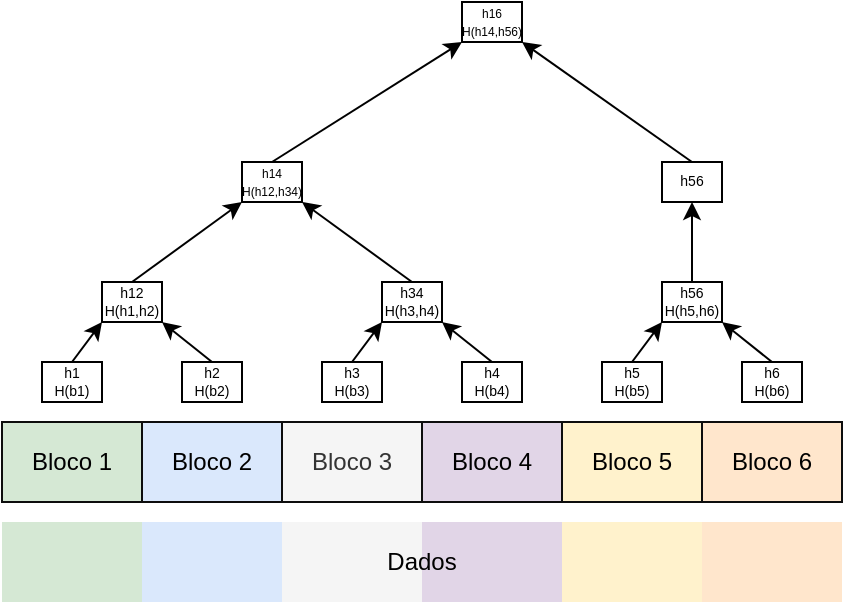 <mxfile version="13.9.9" type="device" pages="3"><diagram id="lFXCacBlx5dUiTGc8PwS" name="Merkle"><mxGraphModel dx="632" dy="487" grid="1" gridSize="10" guides="1" tooltips="1" connect="1" arrows="1" fold="1" page="1" pageScale="1" pageWidth="583" pageHeight="413" math="0" shadow="0"><root><mxCell id="0"/><mxCell id="1" parent="0"/><mxCell id="CtLnc5Zi24rhThScEvAK-1" value="" style="rounded=0;whiteSpace=wrap;html=1;fillColor=#d5e8d4;strokeColor=none;" vertex="1" parent="1"><mxGeometry x="40" y="340" width="70" height="40" as="geometry"/></mxCell><mxCell id="CtLnc5Zi24rhThScEvAK-2" value="" style="rounded=0;whiteSpace=wrap;html=1;fillColor=#dae8fc;strokeColor=none;" vertex="1" parent="1"><mxGeometry x="110" y="340" width="70" height="40" as="geometry"/></mxCell><mxCell id="CtLnc5Zi24rhThScEvAK-3" value="" style="rounded=0;whiteSpace=wrap;html=1;fillColor=#f5f5f5;fontColor=#333333;strokeColor=none;" vertex="1" parent="1"><mxGeometry x="180" y="340" width="70" height="40" as="geometry"/></mxCell><mxCell id="CtLnc5Zi24rhThScEvAK-4" value="" style="rounded=0;whiteSpace=wrap;html=1;fillColor=#e1d5e7;strokeColor=none;" vertex="1" parent="1"><mxGeometry x="250" y="340" width="70" height="40" as="geometry"/></mxCell><mxCell id="CtLnc5Zi24rhThScEvAK-5" value="" style="rounded=0;whiteSpace=wrap;html=1;fillColor=#fff2cc;strokeColor=none;" vertex="1" parent="1"><mxGeometry x="320" y="340" width="70" height="40" as="geometry"/></mxCell><mxCell id="CtLnc5Zi24rhThScEvAK-6" value="" style="rounded=0;whiteSpace=wrap;html=1;fillColor=#ffe6cc;strokeColor=none;" vertex="1" parent="1"><mxGeometry x="390" y="340" width="70" height="40" as="geometry"/></mxCell><mxCell id="CtLnc5Zi24rhThScEvAK-7" value="Dados" style="rounded=0;whiteSpace=wrap;html=1;fillColor=none;strokeColor=none;" vertex="1" parent="1"><mxGeometry x="40" y="340" width="420" height="40" as="geometry"/></mxCell><mxCell id="CtLnc5Zi24rhThScEvAK-8" value="Bloco 1" style="rounded=0;whiteSpace=wrap;html=1;fillColor=#d5e8d4;strokeColor=#0D0D0D;" vertex="1" parent="1"><mxGeometry x="40" y="290" width="70" height="40" as="geometry"/></mxCell><mxCell id="CtLnc5Zi24rhThScEvAK-9" value="Bloco 2" style="rounded=0;whiteSpace=wrap;html=1;fillColor=#dae8fc;strokeColor=#0D0D0D;" vertex="1" parent="1"><mxGeometry x="110" y="290" width="70" height="40" as="geometry"/></mxCell><mxCell id="CtLnc5Zi24rhThScEvAK-10" value="Bloco 3" style="rounded=0;whiteSpace=wrap;html=1;fillColor=#f5f5f5;fontColor=#333333;strokeColor=#0D0D0D;" vertex="1" parent="1"><mxGeometry x="180" y="290" width="70" height="40" as="geometry"/></mxCell><mxCell id="CtLnc5Zi24rhThScEvAK-11" value="Bloco 4" style="rounded=0;whiteSpace=wrap;html=1;fillColor=#e1d5e7;strokeColor=#0D0D0D;" vertex="1" parent="1"><mxGeometry x="250" y="290" width="70" height="40" as="geometry"/></mxCell><mxCell id="CtLnc5Zi24rhThScEvAK-12" value="Bloco 5" style="rounded=0;whiteSpace=wrap;html=1;fillColor=#fff2cc;strokeColor=#0D0D0D;" vertex="1" parent="1"><mxGeometry x="320" y="290" width="70" height="40" as="geometry"/></mxCell><mxCell id="CtLnc5Zi24rhThScEvAK-13" value="Bloco 6" style="rounded=0;whiteSpace=wrap;html=1;fillColor=#ffe6cc;strokeColor=#0D0D0D;" vertex="1" parent="1"><mxGeometry x="390" y="290" width="70" height="40" as="geometry"/></mxCell><mxCell id="CtLnc5Zi24rhThScEvAK-14" style="rounded=0;orthogonalLoop=1;jettySize=auto;html=1;exitX=0.5;exitY=0;exitDx=0;exitDy=0;entryX=0;entryY=1;entryDx=0;entryDy=0;fontSize=7;" edge="1" parent="1" source="CtLnc5Zi24rhThScEvAK-15" target="CtLnc5Zi24rhThScEvAK-27"><mxGeometry relative="1" as="geometry"/></mxCell><mxCell id="CtLnc5Zi24rhThScEvAK-15" value="h1&lt;br&gt;H(b1)" style="rounded=0;whiteSpace=wrap;html=1;fontSize=7;" vertex="1" parent="1"><mxGeometry x="60" y="260" width="30" height="20" as="geometry"/></mxCell><mxCell id="CtLnc5Zi24rhThScEvAK-16" style="edgeStyle=none;rounded=0;orthogonalLoop=1;jettySize=auto;html=1;exitX=0.5;exitY=0;exitDx=0;exitDy=0;entryX=1;entryY=1;entryDx=0;entryDy=0;fontSize=7;" edge="1" parent="1" source="CtLnc5Zi24rhThScEvAK-17" target="CtLnc5Zi24rhThScEvAK-27"><mxGeometry relative="1" as="geometry"/></mxCell><mxCell id="CtLnc5Zi24rhThScEvAK-17" value="h2&lt;br&gt;H(b2)" style="rounded=0;whiteSpace=wrap;html=1;fontSize=7;" vertex="1" parent="1"><mxGeometry x="130" y="260" width="30" height="20" as="geometry"/></mxCell><mxCell id="CtLnc5Zi24rhThScEvAK-18" style="edgeStyle=none;rounded=0;orthogonalLoop=1;jettySize=auto;html=1;exitX=0.5;exitY=0;exitDx=0;exitDy=0;entryX=0;entryY=1;entryDx=0;entryDy=0;fontSize=7;" edge="1" parent="1" source="CtLnc5Zi24rhThScEvAK-19" target="CtLnc5Zi24rhThScEvAK-29"><mxGeometry relative="1" as="geometry"/></mxCell><mxCell id="CtLnc5Zi24rhThScEvAK-19" value="h3&lt;br&gt;H(b3)" style="rounded=0;whiteSpace=wrap;html=1;fontSize=7;" vertex="1" parent="1"><mxGeometry x="200" y="260" width="30" height="20" as="geometry"/></mxCell><mxCell id="CtLnc5Zi24rhThScEvAK-20" style="edgeStyle=none;rounded=0;orthogonalLoop=1;jettySize=auto;html=1;exitX=0.5;exitY=0;exitDx=0;exitDy=0;entryX=1;entryY=1;entryDx=0;entryDy=0;fontSize=7;" edge="1" parent="1" source="CtLnc5Zi24rhThScEvAK-21" target="CtLnc5Zi24rhThScEvAK-29"><mxGeometry relative="1" as="geometry"/></mxCell><mxCell id="CtLnc5Zi24rhThScEvAK-21" value="h4&lt;br&gt;H(b4)" style="rounded=0;whiteSpace=wrap;html=1;fontSize=7;" vertex="1" parent="1"><mxGeometry x="270" y="260" width="30" height="20" as="geometry"/></mxCell><mxCell id="CtLnc5Zi24rhThScEvAK-22" style="edgeStyle=none;rounded=0;orthogonalLoop=1;jettySize=auto;html=1;exitX=0.5;exitY=0;exitDx=0;exitDy=0;entryX=0;entryY=1;entryDx=0;entryDy=0;fontSize=7;" edge="1" parent="1" source="CtLnc5Zi24rhThScEvAK-23" target="CtLnc5Zi24rhThScEvAK-31"><mxGeometry relative="1" as="geometry"/></mxCell><mxCell id="CtLnc5Zi24rhThScEvAK-23" value="h5&lt;br&gt;H(b5)" style="rounded=0;whiteSpace=wrap;html=1;fontSize=7;" vertex="1" parent="1"><mxGeometry x="340" y="260" width="30" height="20" as="geometry"/></mxCell><mxCell id="CtLnc5Zi24rhThScEvAK-24" style="edgeStyle=none;rounded=0;orthogonalLoop=1;jettySize=auto;html=1;exitX=0.5;exitY=0;exitDx=0;exitDy=0;entryX=1;entryY=1;entryDx=0;entryDy=0;fontSize=7;" edge="1" parent="1" source="CtLnc5Zi24rhThScEvAK-25" target="CtLnc5Zi24rhThScEvAK-31"><mxGeometry relative="1" as="geometry"/></mxCell><mxCell id="CtLnc5Zi24rhThScEvAK-25" value="h6&lt;br&gt;H(b6)" style="rounded=0;whiteSpace=wrap;html=1;fontSize=7;" vertex="1" parent="1"><mxGeometry x="410" y="260" width="30" height="20" as="geometry"/></mxCell><mxCell id="CtLnc5Zi24rhThScEvAK-26" style="edgeStyle=none;rounded=0;orthogonalLoop=1;jettySize=auto;html=1;exitX=0.5;exitY=0;exitDx=0;exitDy=0;entryX=0;entryY=1;entryDx=0;entryDy=0;fontSize=7;" edge="1" parent="1" source="CtLnc5Zi24rhThScEvAK-27" target="CtLnc5Zi24rhThScEvAK-33"><mxGeometry relative="1" as="geometry"/></mxCell><mxCell id="CtLnc5Zi24rhThScEvAK-27" value="h12&lt;br&gt;H(h1,h2)" style="rounded=0;whiteSpace=wrap;html=1;fontSize=7;" vertex="1" parent="1"><mxGeometry x="90" y="220" width="30" height="20" as="geometry"/></mxCell><mxCell id="CtLnc5Zi24rhThScEvAK-28" style="edgeStyle=none;rounded=0;orthogonalLoop=1;jettySize=auto;html=1;exitX=0.5;exitY=0;exitDx=0;exitDy=0;entryX=1;entryY=1;entryDx=0;entryDy=0;fontSize=7;" edge="1" parent="1" source="CtLnc5Zi24rhThScEvAK-29" target="CtLnc5Zi24rhThScEvAK-33"><mxGeometry relative="1" as="geometry"/></mxCell><mxCell id="CtLnc5Zi24rhThScEvAK-29" value="h34&lt;br&gt;H(h3,h4)" style="rounded=0;whiteSpace=wrap;html=1;fontSize=7;" vertex="1" parent="1"><mxGeometry x="230" y="220" width="30" height="20" as="geometry"/></mxCell><mxCell id="CtLnc5Zi24rhThScEvAK-30" style="edgeStyle=none;rounded=0;orthogonalLoop=1;jettySize=auto;html=1;exitX=0.5;exitY=0;exitDx=0;exitDy=0;entryX=0.5;entryY=1;entryDx=0;entryDy=0;fontSize=7;" edge="1" parent="1" source="CtLnc5Zi24rhThScEvAK-31" target="CtLnc5Zi24rhThScEvAK-35"><mxGeometry relative="1" as="geometry"/></mxCell><mxCell id="CtLnc5Zi24rhThScEvAK-31" value="h56&lt;br&gt;H(h5,h6)" style="rounded=0;whiteSpace=wrap;html=1;fontSize=7;" vertex="1" parent="1"><mxGeometry x="370" y="220" width="30" height="20" as="geometry"/></mxCell><mxCell id="CtLnc5Zi24rhThScEvAK-32" style="edgeStyle=none;rounded=0;orthogonalLoop=1;jettySize=auto;html=1;exitX=0.5;exitY=0;exitDx=0;exitDy=0;entryX=0;entryY=1;entryDx=0;entryDy=0;fontSize=7;" edge="1" parent="1" source="CtLnc5Zi24rhThScEvAK-33" target="CtLnc5Zi24rhThScEvAK-36"><mxGeometry relative="1" as="geometry"/></mxCell><mxCell id="CtLnc5Zi24rhThScEvAK-33" value="&lt;font style=&quot;font-size: 6px&quot;&gt;h14&lt;br&gt;H(h12,h34)&lt;/font&gt;" style="rounded=0;whiteSpace=wrap;html=1;fontSize=7;" vertex="1" parent="1"><mxGeometry x="160" y="160" width="30" height="20" as="geometry"/></mxCell><mxCell id="CtLnc5Zi24rhThScEvAK-34" style="edgeStyle=none;rounded=0;orthogonalLoop=1;jettySize=auto;html=1;exitX=0.5;exitY=0;exitDx=0;exitDy=0;entryX=1;entryY=1;entryDx=0;entryDy=0;fontSize=7;" edge="1" parent="1" source="CtLnc5Zi24rhThScEvAK-35" target="CtLnc5Zi24rhThScEvAK-36"><mxGeometry relative="1" as="geometry"/></mxCell><mxCell id="CtLnc5Zi24rhThScEvAK-35" value="h56" style="rounded=0;whiteSpace=wrap;html=1;fontSize=7;" vertex="1" parent="1"><mxGeometry x="370" y="160" width="30" height="20" as="geometry"/></mxCell><mxCell id="CtLnc5Zi24rhThScEvAK-36" value="&lt;font style=&quot;font-size: 6px&quot;&gt;h16&lt;br&gt;H(h14,h56)&lt;/font&gt;" style="rounded=0;whiteSpace=wrap;html=1;fontSize=7;" vertex="1" parent="1"><mxGeometry x="270" y="80" width="30" height="20" as="geometry"/></mxCell></root></mxGraphModel></diagram><diagram name="Block change" id="29yMPHhkNI7Mdo7d-pSM"><mxGraphModel dx="922" dy="710" grid="1" gridSize="10" guides="1" tooltips="1" connect="1" arrows="1" fold="1" page="1" pageScale="1" pageWidth="583" pageHeight="413" math="0" shadow="0"><root><mxCell id="VrnjbXGS3hZOia_yC7M_-0"/><mxCell id="VrnjbXGS3hZOia_yC7M_-1" parent="VrnjbXGS3hZOia_yC7M_-0"/><mxCell id="JWMRXtnfotfd8MbADSXc-36" value="" style="rounded=0;whiteSpace=wrap;html=1;fillColor=#d5e8d4;strokeColor=none;" vertex="1" parent="VrnjbXGS3hZOia_yC7M_-1"><mxGeometry x="520" y="340" width="70" height="40" as="geometry"/></mxCell><mxCell id="JWMRXtnfotfd8MbADSXc-37" value="" style="rounded=0;whiteSpace=wrap;html=1;fillColor=#dae8fc;strokeColor=none;" vertex="1" parent="VrnjbXGS3hZOia_yC7M_-1"><mxGeometry x="590" y="340" width="70" height="40" as="geometry"/></mxCell><mxCell id="JWMRXtnfotfd8MbADSXc-38" value="" style="rounded=0;whiteSpace=wrap;html=1;fillColor=#f5f5f5;fontColor=#333333;strokeColor=none;" vertex="1" parent="VrnjbXGS3hZOia_yC7M_-1"><mxGeometry x="660" y="340" width="70" height="40" as="geometry"/></mxCell><mxCell id="JWMRXtnfotfd8MbADSXc-39" value="" style="rounded=0;whiteSpace=wrap;html=1;fillColor=#e1d5e7;strokeColor=none;" vertex="1" parent="VrnjbXGS3hZOia_yC7M_-1"><mxGeometry x="730" y="340" width="70" height="40" as="geometry"/></mxCell><mxCell id="JWMRXtnfotfd8MbADSXc-40" value="" style="rounded=0;whiteSpace=wrap;html=1;fillColor=#fff2cc;strokeColor=none;" vertex="1" parent="VrnjbXGS3hZOia_yC7M_-1"><mxGeometry x="800" y="340" width="70" height="40" as="geometry"/></mxCell><mxCell id="JWMRXtnfotfd8MbADSXc-41" value="" style="rounded=0;whiteSpace=wrap;html=1;fillColor=#ffe6cc;strokeColor=none;" vertex="1" parent="VrnjbXGS3hZOia_yC7M_-1"><mxGeometry x="870" y="340" width="70" height="40" as="geometry"/></mxCell><mxCell id="JWMRXtnfotfd8MbADSXc-42" value="Dados" style="rounded=0;whiteSpace=wrap;html=1;fillColor=none;strokeColor=none;" vertex="1" parent="VrnjbXGS3hZOia_yC7M_-1"><mxGeometry x="520" y="340" width="420" height="40" as="geometry"/></mxCell><mxCell id="JWMRXtnfotfd8MbADSXc-43" value="Bloco 1" style="rounded=0;whiteSpace=wrap;html=1;fillColor=#d5e8d4;strokeColor=#0D0D0D;" vertex="1" parent="VrnjbXGS3hZOia_yC7M_-1"><mxGeometry x="520" y="290" width="70" height="40" as="geometry"/></mxCell><mxCell id="JWMRXtnfotfd8MbADSXc-44" value="Bloco 2" style="rounded=0;whiteSpace=wrap;html=1;fillColor=#dae8fc;strokeColor=#0D0D0D;" vertex="1" parent="VrnjbXGS3hZOia_yC7M_-1"><mxGeometry x="590" y="290" width="70" height="40" as="geometry"/></mxCell><mxCell id="JWMRXtnfotfd8MbADSXc-45" value="" style="rounded=0;whiteSpace=wrap;html=1;fillColor=#f5f5f5;fontColor=#333333;strokeColor=#0D0D0D;" vertex="1" parent="VrnjbXGS3hZOia_yC7M_-1"><mxGeometry x="660" y="290" width="70" height="40" as="geometry"/></mxCell><mxCell id="JWMRXtnfotfd8MbADSXc-46" value="Bloco 4" style="rounded=0;whiteSpace=wrap;html=1;fillColor=#e1d5e7;strokeColor=#0D0D0D;" vertex="1" parent="VrnjbXGS3hZOia_yC7M_-1"><mxGeometry x="730" y="290" width="70" height="40" as="geometry"/></mxCell><mxCell id="JWMRXtnfotfd8MbADSXc-47" value="Bloco 5" style="rounded=0;whiteSpace=wrap;html=1;fillColor=#fff2cc;strokeColor=#0D0D0D;" vertex="1" parent="VrnjbXGS3hZOia_yC7M_-1"><mxGeometry x="800" y="290" width="70" height="40" as="geometry"/></mxCell><mxCell id="JWMRXtnfotfd8MbADSXc-48" value="Bloco 6" style="rounded=0;whiteSpace=wrap;html=1;fillColor=#ffe6cc;strokeColor=#0D0D0D;" vertex="1" parent="VrnjbXGS3hZOia_yC7M_-1"><mxGeometry x="870" y="290" width="70" height="40" as="geometry"/></mxCell><mxCell id="JWMRXtnfotfd8MbADSXc-49" style="rounded=0;orthogonalLoop=1;jettySize=auto;html=1;exitX=0.5;exitY=0;exitDx=0;exitDy=0;entryX=0;entryY=1;entryDx=0;entryDy=0;fontSize=7;" edge="1" parent="VrnjbXGS3hZOia_yC7M_-1" source="JWMRXtnfotfd8MbADSXc-50" target="JWMRXtnfotfd8MbADSXc-62"><mxGeometry relative="1" as="geometry"/></mxCell><mxCell id="JWMRXtnfotfd8MbADSXc-50" value="h1&lt;br&gt;H(b1)" style="rounded=0;whiteSpace=wrap;html=1;fontSize=7;" vertex="1" parent="VrnjbXGS3hZOia_yC7M_-1"><mxGeometry x="540" y="260" width="30" height="20" as="geometry"/></mxCell><mxCell id="JWMRXtnfotfd8MbADSXc-51" style="edgeStyle=none;rounded=0;orthogonalLoop=1;jettySize=auto;html=1;exitX=0.5;exitY=0;exitDx=0;exitDy=0;entryX=1;entryY=1;entryDx=0;entryDy=0;fontSize=7;" edge="1" parent="VrnjbXGS3hZOia_yC7M_-1" source="JWMRXtnfotfd8MbADSXc-52" target="JWMRXtnfotfd8MbADSXc-62"><mxGeometry relative="1" as="geometry"/></mxCell><mxCell id="JWMRXtnfotfd8MbADSXc-52" value="h2&lt;br&gt;H(b2)" style="rounded=0;whiteSpace=wrap;html=1;fontSize=7;" vertex="1" parent="VrnjbXGS3hZOia_yC7M_-1"><mxGeometry x="610" y="260" width="30" height="20" as="geometry"/></mxCell><mxCell id="JWMRXtnfotfd8MbADSXc-53" style="edgeStyle=none;rounded=0;orthogonalLoop=1;jettySize=auto;html=1;exitX=0.5;exitY=0;exitDx=0;exitDy=0;entryX=0;entryY=1;entryDx=0;entryDy=0;fontSize=7;" edge="1" parent="VrnjbXGS3hZOia_yC7M_-1" source="JWMRXtnfotfd8MbADSXc-54" target="JWMRXtnfotfd8MbADSXc-64"><mxGeometry relative="1" as="geometry"/></mxCell><mxCell id="JWMRXtnfotfd8MbADSXc-54" value="h3&lt;br&gt;H(b3)" style="rounded=0;whiteSpace=wrap;html=1;fontSize=7;strokeColor=#b85450;fillColor=#FF245E;" vertex="1" parent="VrnjbXGS3hZOia_yC7M_-1"><mxGeometry x="680" y="260" width="30" height="20" as="geometry"/></mxCell><mxCell id="JWMRXtnfotfd8MbADSXc-55" style="edgeStyle=none;rounded=0;orthogonalLoop=1;jettySize=auto;html=1;exitX=0.5;exitY=0;exitDx=0;exitDy=0;entryX=1;entryY=1;entryDx=0;entryDy=0;fontSize=7;" edge="1" parent="VrnjbXGS3hZOia_yC7M_-1" source="JWMRXtnfotfd8MbADSXc-56" target="JWMRXtnfotfd8MbADSXc-64"><mxGeometry relative="1" as="geometry"/></mxCell><mxCell id="JWMRXtnfotfd8MbADSXc-56" value="h4&lt;br&gt;H(b4)" style="rounded=0;whiteSpace=wrap;html=1;fontSize=7;" vertex="1" parent="VrnjbXGS3hZOia_yC7M_-1"><mxGeometry x="750" y="260" width="30" height="20" as="geometry"/></mxCell><mxCell id="JWMRXtnfotfd8MbADSXc-57" style="edgeStyle=none;rounded=0;orthogonalLoop=1;jettySize=auto;html=1;exitX=0.5;exitY=0;exitDx=0;exitDy=0;entryX=0;entryY=1;entryDx=0;entryDy=0;fontSize=7;" edge="1" parent="VrnjbXGS3hZOia_yC7M_-1" source="JWMRXtnfotfd8MbADSXc-58" target="JWMRXtnfotfd8MbADSXc-66"><mxGeometry relative="1" as="geometry"/></mxCell><mxCell id="JWMRXtnfotfd8MbADSXc-58" value="h5&lt;br&gt;H(b5)" style="rounded=0;whiteSpace=wrap;html=1;fontSize=7;" vertex="1" parent="VrnjbXGS3hZOia_yC7M_-1"><mxGeometry x="820" y="260" width="30" height="20" as="geometry"/></mxCell><mxCell id="JWMRXtnfotfd8MbADSXc-59" style="edgeStyle=none;rounded=0;orthogonalLoop=1;jettySize=auto;html=1;exitX=0.5;exitY=0;exitDx=0;exitDy=0;entryX=1;entryY=1;entryDx=0;entryDy=0;fontSize=7;" edge="1" parent="VrnjbXGS3hZOia_yC7M_-1" source="JWMRXtnfotfd8MbADSXc-60" target="JWMRXtnfotfd8MbADSXc-66"><mxGeometry relative="1" as="geometry"/></mxCell><mxCell id="JWMRXtnfotfd8MbADSXc-60" value="h6&lt;br&gt;H(b6)" style="rounded=0;whiteSpace=wrap;html=1;fontSize=7;" vertex="1" parent="VrnjbXGS3hZOia_yC7M_-1"><mxGeometry x="890" y="260" width="30" height="20" as="geometry"/></mxCell><mxCell id="JWMRXtnfotfd8MbADSXc-61" style="edgeStyle=none;rounded=0;orthogonalLoop=1;jettySize=auto;html=1;exitX=0.5;exitY=0;exitDx=0;exitDy=0;entryX=0;entryY=1;entryDx=0;entryDy=0;fontSize=7;" edge="1" parent="VrnjbXGS3hZOia_yC7M_-1" source="JWMRXtnfotfd8MbADSXc-62" target="JWMRXtnfotfd8MbADSXc-68"><mxGeometry relative="1" as="geometry"/></mxCell><mxCell id="JWMRXtnfotfd8MbADSXc-62" value="h12&lt;br&gt;H(h1,h2)" style="rounded=0;whiteSpace=wrap;html=1;fontSize=7;" vertex="1" parent="VrnjbXGS3hZOia_yC7M_-1"><mxGeometry x="570" y="220" width="30" height="20" as="geometry"/></mxCell><mxCell id="JWMRXtnfotfd8MbADSXc-63" style="edgeStyle=none;rounded=0;orthogonalLoop=1;jettySize=auto;html=1;exitX=0.5;exitY=0;exitDx=0;exitDy=0;entryX=1;entryY=1;entryDx=0;entryDy=0;fontSize=7;" edge="1" parent="VrnjbXGS3hZOia_yC7M_-1" source="JWMRXtnfotfd8MbADSXc-64" target="JWMRXtnfotfd8MbADSXc-68"><mxGeometry relative="1" as="geometry"/></mxCell><mxCell id="JWMRXtnfotfd8MbADSXc-64" value="h34&lt;br&gt;H(h3,h4)" style="rounded=0;whiteSpace=wrap;html=1;fontSize=7;strokeColor=#b85450;fillColor=#FF245E;" vertex="1" parent="VrnjbXGS3hZOia_yC7M_-1"><mxGeometry x="710" y="220" width="30" height="20" as="geometry"/></mxCell><mxCell id="JWMRXtnfotfd8MbADSXc-65" style="edgeStyle=none;rounded=0;orthogonalLoop=1;jettySize=auto;html=1;exitX=0.5;exitY=0;exitDx=0;exitDy=0;entryX=0.5;entryY=1;entryDx=0;entryDy=0;fontSize=7;" edge="1" parent="VrnjbXGS3hZOia_yC7M_-1" source="JWMRXtnfotfd8MbADSXc-66" target="JWMRXtnfotfd8MbADSXc-70"><mxGeometry relative="1" as="geometry"/></mxCell><mxCell id="JWMRXtnfotfd8MbADSXc-66" value="h56&lt;br&gt;H(h5,h6)" style="rounded=0;whiteSpace=wrap;html=1;fontSize=7;" vertex="1" parent="VrnjbXGS3hZOia_yC7M_-1"><mxGeometry x="850" y="220" width="30" height="20" as="geometry"/></mxCell><mxCell id="JWMRXtnfotfd8MbADSXc-67" style="edgeStyle=none;rounded=0;orthogonalLoop=1;jettySize=auto;html=1;exitX=0.5;exitY=0;exitDx=0;exitDy=0;entryX=0;entryY=1;entryDx=0;entryDy=0;fontSize=7;" edge="1" parent="VrnjbXGS3hZOia_yC7M_-1" source="JWMRXtnfotfd8MbADSXc-68" target="JWMRXtnfotfd8MbADSXc-71"><mxGeometry relative="1" as="geometry"/></mxCell><mxCell id="JWMRXtnfotfd8MbADSXc-68" value="&lt;font style=&quot;font-size: 6px&quot;&gt;h14&lt;br&gt;H(h12,h34)&lt;/font&gt;" style="rounded=0;whiteSpace=wrap;html=1;fontSize=7;strokeColor=#b85450;fillColor=#FF245E;" vertex="1" parent="VrnjbXGS3hZOia_yC7M_-1"><mxGeometry x="640" y="160" width="30" height="20" as="geometry"/></mxCell><mxCell id="JWMRXtnfotfd8MbADSXc-69" style="edgeStyle=none;rounded=0;orthogonalLoop=1;jettySize=auto;html=1;exitX=0.5;exitY=0;exitDx=0;exitDy=0;entryX=1;entryY=1;entryDx=0;entryDy=0;fontSize=7;" edge="1" parent="VrnjbXGS3hZOia_yC7M_-1" source="JWMRXtnfotfd8MbADSXc-70" target="JWMRXtnfotfd8MbADSXc-71"><mxGeometry relative="1" as="geometry"/></mxCell><mxCell id="JWMRXtnfotfd8MbADSXc-70" value="h56" style="rounded=0;whiteSpace=wrap;html=1;fontSize=7;" vertex="1" parent="VrnjbXGS3hZOia_yC7M_-1"><mxGeometry x="850" y="160" width="30" height="20" as="geometry"/></mxCell><mxCell id="JWMRXtnfotfd8MbADSXc-71" value="&lt;font style=&quot;font-size: 6px&quot;&gt;h16&lt;br&gt;H(h14,h56)&lt;/font&gt;" style="rounded=0;whiteSpace=wrap;html=1;fontSize=7;strokeColor=#b85450;fillColor=#FF245E;" vertex="1" parent="VrnjbXGS3hZOia_yC7M_-1"><mxGeometry x="750" y="80" width="30" height="20" as="geometry"/></mxCell><mxCell id="VrnjbXGS3hZOia_yC7M_-62" value="" style="rounded=0;whiteSpace=wrap;html=1;fillColor=#FF245E;strokeColor=none;" vertex="1" parent="VrnjbXGS3hZOia_yC7M_-1"><mxGeometry x="690" y="340" width="20" height="40" as="geometry"/></mxCell><mxCell id="JWMRXtnfotfd8MbADSXc-0" value="" style="rounded=0;whiteSpace=wrap;html=1;fillColor=#d5e8d4;strokeColor=none;" vertex="1" parent="VrnjbXGS3hZOia_yC7M_-1"><mxGeometry x="40" y="340" width="70" height="40" as="geometry"/></mxCell><mxCell id="JWMRXtnfotfd8MbADSXc-1" value="" style="rounded=0;whiteSpace=wrap;html=1;fillColor=#dae8fc;strokeColor=none;" vertex="1" parent="VrnjbXGS3hZOia_yC7M_-1"><mxGeometry x="110" y="340" width="70" height="40" as="geometry"/></mxCell><mxCell id="JWMRXtnfotfd8MbADSXc-2" value="" style="rounded=0;whiteSpace=wrap;html=1;fillColor=#f5f5f5;fontColor=#333333;strokeColor=none;" vertex="1" parent="VrnjbXGS3hZOia_yC7M_-1"><mxGeometry x="180" y="340" width="70" height="40" as="geometry"/></mxCell><mxCell id="JWMRXtnfotfd8MbADSXc-3" value="" style="rounded=0;whiteSpace=wrap;html=1;fillColor=#e1d5e7;strokeColor=none;" vertex="1" parent="VrnjbXGS3hZOia_yC7M_-1"><mxGeometry x="250" y="340" width="70" height="40" as="geometry"/></mxCell><mxCell id="JWMRXtnfotfd8MbADSXc-4" value="" style="rounded=0;whiteSpace=wrap;html=1;fillColor=#fff2cc;strokeColor=none;" vertex="1" parent="VrnjbXGS3hZOia_yC7M_-1"><mxGeometry x="320" y="340" width="70" height="40" as="geometry"/></mxCell><mxCell id="JWMRXtnfotfd8MbADSXc-5" value="" style="rounded=0;whiteSpace=wrap;html=1;fillColor=#ffe6cc;strokeColor=none;" vertex="1" parent="VrnjbXGS3hZOia_yC7M_-1"><mxGeometry x="390" y="340" width="70" height="40" as="geometry"/></mxCell><mxCell id="JWMRXtnfotfd8MbADSXc-6" value="Dados" style="rounded=0;whiteSpace=wrap;html=1;fillColor=none;strokeColor=none;" vertex="1" parent="VrnjbXGS3hZOia_yC7M_-1"><mxGeometry x="40" y="340" width="420" height="40" as="geometry"/></mxCell><mxCell id="JWMRXtnfotfd8MbADSXc-7" value="Bloco 1" style="rounded=0;whiteSpace=wrap;html=1;fillColor=#d5e8d4;strokeColor=#0D0D0D;" vertex="1" parent="VrnjbXGS3hZOia_yC7M_-1"><mxGeometry x="40" y="290" width="70" height="40" as="geometry"/></mxCell><mxCell id="JWMRXtnfotfd8MbADSXc-8" value="Bloco 2" style="rounded=0;whiteSpace=wrap;html=1;fillColor=#dae8fc;strokeColor=#0D0D0D;" vertex="1" parent="VrnjbXGS3hZOia_yC7M_-1"><mxGeometry x="110" y="290" width="70" height="40" as="geometry"/></mxCell><mxCell id="JWMRXtnfotfd8MbADSXc-9" value="Bloco 3" style="rounded=0;whiteSpace=wrap;html=1;fillColor=#f5f5f5;fontColor=#333333;strokeColor=#0D0D0D;" vertex="1" parent="VrnjbXGS3hZOia_yC7M_-1"><mxGeometry x="180" y="290" width="70" height="40" as="geometry"/></mxCell><mxCell id="JWMRXtnfotfd8MbADSXc-10" value="Bloco 4" style="rounded=0;whiteSpace=wrap;html=1;fillColor=#e1d5e7;strokeColor=#0D0D0D;" vertex="1" parent="VrnjbXGS3hZOia_yC7M_-1"><mxGeometry x="250" y="290" width="70" height="40" as="geometry"/></mxCell><mxCell id="JWMRXtnfotfd8MbADSXc-11" value="Bloco 5" style="rounded=0;whiteSpace=wrap;html=1;fillColor=#fff2cc;strokeColor=#0D0D0D;" vertex="1" parent="VrnjbXGS3hZOia_yC7M_-1"><mxGeometry x="320" y="290" width="70" height="40" as="geometry"/></mxCell><mxCell id="JWMRXtnfotfd8MbADSXc-12" value="Bloco 6" style="rounded=0;whiteSpace=wrap;html=1;fillColor=#ffe6cc;strokeColor=#0D0D0D;" vertex="1" parent="VrnjbXGS3hZOia_yC7M_-1"><mxGeometry x="390" y="290" width="70" height="40" as="geometry"/></mxCell><mxCell id="JWMRXtnfotfd8MbADSXc-13" style="rounded=0;orthogonalLoop=1;jettySize=auto;html=1;exitX=0.5;exitY=0;exitDx=0;exitDy=0;entryX=0;entryY=1;entryDx=0;entryDy=0;fontSize=7;" edge="1" parent="VrnjbXGS3hZOia_yC7M_-1" source="JWMRXtnfotfd8MbADSXc-14" target="JWMRXtnfotfd8MbADSXc-26"><mxGeometry relative="1" as="geometry"/></mxCell><mxCell id="JWMRXtnfotfd8MbADSXc-14" value="h1&lt;br&gt;H(b1)" style="rounded=0;whiteSpace=wrap;html=1;fontSize=7;" vertex="1" parent="VrnjbXGS3hZOia_yC7M_-1"><mxGeometry x="60" y="260" width="30" height="20" as="geometry"/></mxCell><mxCell id="JWMRXtnfotfd8MbADSXc-15" style="edgeStyle=none;rounded=0;orthogonalLoop=1;jettySize=auto;html=1;exitX=0.5;exitY=0;exitDx=0;exitDy=0;entryX=1;entryY=1;entryDx=0;entryDy=0;fontSize=7;" edge="1" parent="VrnjbXGS3hZOia_yC7M_-1" source="JWMRXtnfotfd8MbADSXc-16" target="JWMRXtnfotfd8MbADSXc-26"><mxGeometry relative="1" as="geometry"/></mxCell><mxCell id="JWMRXtnfotfd8MbADSXc-16" value="h2&lt;br&gt;H(b2)" style="rounded=0;whiteSpace=wrap;html=1;fontSize=7;" vertex="1" parent="VrnjbXGS3hZOia_yC7M_-1"><mxGeometry x="130" y="260" width="30" height="20" as="geometry"/></mxCell><mxCell id="JWMRXtnfotfd8MbADSXc-17" style="edgeStyle=none;rounded=0;orthogonalLoop=1;jettySize=auto;html=1;exitX=0.5;exitY=0;exitDx=0;exitDy=0;entryX=0;entryY=1;entryDx=0;entryDy=0;fontSize=7;" edge="1" parent="VrnjbXGS3hZOia_yC7M_-1" source="JWMRXtnfotfd8MbADSXc-18" target="JWMRXtnfotfd8MbADSXc-28"><mxGeometry relative="1" as="geometry"/></mxCell><mxCell id="JWMRXtnfotfd8MbADSXc-18" value="h3&lt;br&gt;H(b3)" style="rounded=0;whiteSpace=wrap;html=1;fontSize=7;" vertex="1" parent="VrnjbXGS3hZOia_yC7M_-1"><mxGeometry x="200" y="260" width="30" height="20" as="geometry"/></mxCell><mxCell id="JWMRXtnfotfd8MbADSXc-19" style="edgeStyle=none;rounded=0;orthogonalLoop=1;jettySize=auto;html=1;exitX=0.5;exitY=0;exitDx=0;exitDy=0;entryX=1;entryY=1;entryDx=0;entryDy=0;fontSize=7;" edge="1" parent="VrnjbXGS3hZOia_yC7M_-1" source="JWMRXtnfotfd8MbADSXc-20" target="JWMRXtnfotfd8MbADSXc-28"><mxGeometry relative="1" as="geometry"/></mxCell><mxCell id="JWMRXtnfotfd8MbADSXc-20" value="h4&lt;br&gt;H(b4)" style="rounded=0;whiteSpace=wrap;html=1;fontSize=7;" vertex="1" parent="VrnjbXGS3hZOia_yC7M_-1"><mxGeometry x="270" y="260" width="30" height="20" as="geometry"/></mxCell><mxCell id="JWMRXtnfotfd8MbADSXc-21" style="edgeStyle=none;rounded=0;orthogonalLoop=1;jettySize=auto;html=1;exitX=0.5;exitY=0;exitDx=0;exitDy=0;entryX=0;entryY=1;entryDx=0;entryDy=0;fontSize=7;" edge="1" parent="VrnjbXGS3hZOia_yC7M_-1" source="JWMRXtnfotfd8MbADSXc-22" target="JWMRXtnfotfd8MbADSXc-30"><mxGeometry relative="1" as="geometry"/></mxCell><mxCell id="JWMRXtnfotfd8MbADSXc-22" value="h5&lt;br&gt;H(b5)" style="rounded=0;whiteSpace=wrap;html=1;fontSize=7;" vertex="1" parent="VrnjbXGS3hZOia_yC7M_-1"><mxGeometry x="340" y="260" width="30" height="20" as="geometry"/></mxCell><mxCell id="JWMRXtnfotfd8MbADSXc-23" style="edgeStyle=none;rounded=0;orthogonalLoop=1;jettySize=auto;html=1;exitX=0.5;exitY=0;exitDx=0;exitDy=0;entryX=1;entryY=1;entryDx=0;entryDy=0;fontSize=7;" edge="1" parent="VrnjbXGS3hZOia_yC7M_-1" source="JWMRXtnfotfd8MbADSXc-24" target="JWMRXtnfotfd8MbADSXc-30"><mxGeometry relative="1" as="geometry"/></mxCell><mxCell id="JWMRXtnfotfd8MbADSXc-24" value="h6&lt;br&gt;H(b6)" style="rounded=0;whiteSpace=wrap;html=1;fontSize=7;" vertex="1" parent="VrnjbXGS3hZOia_yC7M_-1"><mxGeometry x="410" y="260" width="30" height="20" as="geometry"/></mxCell><mxCell id="JWMRXtnfotfd8MbADSXc-25" style="edgeStyle=none;rounded=0;orthogonalLoop=1;jettySize=auto;html=1;exitX=0.5;exitY=0;exitDx=0;exitDy=0;entryX=0;entryY=1;entryDx=0;entryDy=0;fontSize=7;" edge="1" parent="VrnjbXGS3hZOia_yC7M_-1" source="JWMRXtnfotfd8MbADSXc-26" target="JWMRXtnfotfd8MbADSXc-32"><mxGeometry relative="1" as="geometry"/></mxCell><mxCell id="JWMRXtnfotfd8MbADSXc-26" value="h12&lt;br&gt;H(h1,h2)" style="rounded=0;whiteSpace=wrap;html=1;fontSize=7;" vertex="1" parent="VrnjbXGS3hZOia_yC7M_-1"><mxGeometry x="90" y="220" width="30" height="20" as="geometry"/></mxCell><mxCell id="JWMRXtnfotfd8MbADSXc-27" style="edgeStyle=none;rounded=0;orthogonalLoop=1;jettySize=auto;html=1;exitX=0.5;exitY=0;exitDx=0;exitDy=0;entryX=1;entryY=1;entryDx=0;entryDy=0;fontSize=7;" edge="1" parent="VrnjbXGS3hZOia_yC7M_-1" source="JWMRXtnfotfd8MbADSXc-28" target="JWMRXtnfotfd8MbADSXc-32"><mxGeometry relative="1" as="geometry"/></mxCell><mxCell id="JWMRXtnfotfd8MbADSXc-28" value="h34&lt;br&gt;H(h3,h4)" style="rounded=0;whiteSpace=wrap;html=1;fontSize=7;" vertex="1" parent="VrnjbXGS3hZOia_yC7M_-1"><mxGeometry x="230" y="220" width="30" height="20" as="geometry"/></mxCell><mxCell id="JWMRXtnfotfd8MbADSXc-29" style="edgeStyle=none;rounded=0;orthogonalLoop=1;jettySize=auto;html=1;exitX=0.5;exitY=0;exitDx=0;exitDy=0;entryX=0.5;entryY=1;entryDx=0;entryDy=0;fontSize=7;" edge="1" parent="VrnjbXGS3hZOia_yC7M_-1" source="JWMRXtnfotfd8MbADSXc-30" target="JWMRXtnfotfd8MbADSXc-34"><mxGeometry relative="1" as="geometry"/></mxCell><mxCell id="JWMRXtnfotfd8MbADSXc-30" value="h56&lt;br&gt;H(h5,h6)" style="rounded=0;whiteSpace=wrap;html=1;fontSize=7;" vertex="1" parent="VrnjbXGS3hZOia_yC7M_-1"><mxGeometry x="370" y="220" width="30" height="20" as="geometry"/></mxCell><mxCell id="JWMRXtnfotfd8MbADSXc-31" style="edgeStyle=none;rounded=0;orthogonalLoop=1;jettySize=auto;html=1;exitX=0.5;exitY=0;exitDx=0;exitDy=0;entryX=0;entryY=1;entryDx=0;entryDy=0;fontSize=7;" edge="1" parent="VrnjbXGS3hZOia_yC7M_-1" source="JWMRXtnfotfd8MbADSXc-32" target="JWMRXtnfotfd8MbADSXc-35"><mxGeometry relative="1" as="geometry"/></mxCell><mxCell id="JWMRXtnfotfd8MbADSXc-32" value="&lt;font style=&quot;font-size: 6px&quot;&gt;h14&lt;br&gt;H(h12,h34)&lt;/font&gt;" style="rounded=0;whiteSpace=wrap;html=1;fontSize=7;" vertex="1" parent="VrnjbXGS3hZOia_yC7M_-1"><mxGeometry x="160" y="160" width="30" height="20" as="geometry"/></mxCell><mxCell id="JWMRXtnfotfd8MbADSXc-33" style="edgeStyle=none;rounded=0;orthogonalLoop=1;jettySize=auto;html=1;exitX=0.5;exitY=0;exitDx=0;exitDy=0;entryX=1;entryY=1;entryDx=0;entryDy=0;fontSize=7;" edge="1" parent="VrnjbXGS3hZOia_yC7M_-1" source="JWMRXtnfotfd8MbADSXc-34" target="JWMRXtnfotfd8MbADSXc-35"><mxGeometry relative="1" as="geometry"/></mxCell><mxCell id="JWMRXtnfotfd8MbADSXc-34" value="h56" style="rounded=0;whiteSpace=wrap;html=1;fontSize=7;" vertex="1" parent="VrnjbXGS3hZOia_yC7M_-1"><mxGeometry x="370" y="160" width="30" height="20" as="geometry"/></mxCell><mxCell id="JWMRXtnfotfd8MbADSXc-35" value="&lt;font style=&quot;font-size: 6px&quot;&gt;h16&lt;br&gt;H(h14,h56)&lt;/font&gt;" style="rounded=0;whiteSpace=wrap;html=1;fontSize=7;" vertex="1" parent="VrnjbXGS3hZOia_yC7M_-1"><mxGeometry x="270" y="80" width="30" height="20" as="geometry"/></mxCell><mxCell id="JWMRXtnfotfd8MbADSXc-72" value="" style="rounded=0;whiteSpace=wrap;html=1;fillColor=#FF245E;strokeColor=none;" vertex="1" parent="VrnjbXGS3hZOia_yC7M_-1"><mxGeometry x="690" y="290" width="20" height="40" as="geometry"/></mxCell><mxCell id="JWMRXtnfotfd8MbADSXc-74" value="Bloco 3" style="rounded=0;whiteSpace=wrap;html=1;fontColor=#333333;fillColor=none;strokeColor=#0D0D0D;" vertex="1" parent="VrnjbXGS3hZOia_yC7M_-1"><mxGeometry x="660" y="290" width="70" height="40" as="geometry"/></mxCell><mxCell id="grPXfsRL2jAUT1xaNmo3-1" style="edgeStyle=none;rounded=0;orthogonalLoop=1;jettySize=auto;html=1;entryX=0.5;entryY=0;entryDx=0;entryDy=0;fontSize=7;endArrow=classicThin;endFill=1;dashed=1;" edge="1" parent="VrnjbXGS3hZOia_yC7M_-1" source="grPXfsRL2jAUT1xaNmo3-0" target="JWMRXtnfotfd8MbADSXc-64"><mxGeometry relative="1" as="geometry"/></mxCell><mxCell id="grPXfsRL2jAUT1xaNmo3-2" style="edgeStyle=none;rounded=0;orthogonalLoop=1;jettySize=auto;html=1;dashed=1;endArrow=classicThin;endFill=1;fontSize=7;" edge="1" parent="VrnjbXGS3hZOia_yC7M_-1" source="grPXfsRL2jAUT1xaNmo3-0" target="JWMRXtnfotfd8MbADSXc-68"><mxGeometry relative="1" as="geometry"/></mxCell><mxCell id="grPXfsRL2jAUT1xaNmo3-3" style="edgeStyle=none;rounded=0;orthogonalLoop=1;jettySize=auto;html=1;entryX=0.5;entryY=0;entryDx=0;entryDy=0;dashed=1;endArrow=classicThin;endFill=1;fontSize=7;" edge="1" parent="VrnjbXGS3hZOia_yC7M_-1" target="JWMRXtnfotfd8MbADSXc-54"><mxGeometry relative="1" as="geometry"><mxPoint x="710" y="180" as="sourcePoint"/></mxGeometry></mxCell><mxCell id="grPXfsRL2jAUT1xaNmo3-4" style="edgeStyle=none;rounded=0;orthogonalLoop=1;jettySize=auto;html=1;entryX=0.5;entryY=1;entryDx=0;entryDy=0;dashed=1;endArrow=classicThin;endFill=1;fontSize=7;" edge="1" parent="VrnjbXGS3hZOia_yC7M_-1" source="grPXfsRL2jAUT1xaNmo3-0" target="JWMRXtnfotfd8MbADSXc-71"><mxGeometry relative="1" as="geometry"/></mxCell><mxCell id="grPXfsRL2jAUT1xaNmo3-0" value="Hash&lt;br&gt;Modificado" style="text;html=1;align=center;verticalAlign=middle;resizable=0;points=[];autosize=1;fontSize=7;" vertex="1" parent="VrnjbXGS3hZOia_yC7M_-1"><mxGeometry x="700" y="160" width="50" height="20" as="geometry"/></mxCell></root></mxGraphModel></diagram><diagram name="Shift" id="3JP_JZV7hM6SA_7QuOlZ"><mxGraphModel dx="1106" dy="852" grid="1" gridSize="10" guides="1" tooltips="1" connect="1" arrows="1" fold="1" page="1" pageScale="1" pageWidth="583" pageHeight="413" math="0" shadow="0"><root><mxCell id="TeS0EohGnirWHVLS3mDk-0"/><mxCell id="TeS0EohGnirWHVLS3mDk-1" parent="TeS0EohGnirWHVLS3mDk-0"/><mxCell id="TeS0EohGnirWHVLS3mDk-64" value="" style="rounded=0;whiteSpace=wrap;html=1;fillColor=#d5e8d4;strokeColor=none;" vertex="1" parent="TeS0EohGnirWHVLS3mDk-1"><mxGeometry x="40" y="340" width="70" height="40" as="geometry"/></mxCell><mxCell id="TeS0EohGnirWHVLS3mDk-65" value="" style="rounded=0;whiteSpace=wrap;html=1;fillColor=#dae8fc;strokeColor=none;" vertex="1" parent="TeS0EohGnirWHVLS3mDk-1"><mxGeometry x="110" y="340" width="70" height="40" as="geometry"/></mxCell><mxCell id="TeS0EohGnirWHVLS3mDk-66" value="" style="rounded=0;whiteSpace=wrap;html=1;fillColor=#f5f5f5;fontColor=#333333;strokeColor=none;" vertex="1" parent="TeS0EohGnirWHVLS3mDk-1"><mxGeometry x="180" y="340" width="70" height="40" as="geometry"/></mxCell><mxCell id="TeS0EohGnirWHVLS3mDk-67" value="" style="rounded=0;whiteSpace=wrap;html=1;fillColor=#e1d5e7;strokeColor=none;" vertex="1" parent="TeS0EohGnirWHVLS3mDk-1"><mxGeometry x="250" y="340" width="70" height="40" as="geometry"/></mxCell><mxCell id="TeS0EohGnirWHVLS3mDk-68" value="" style="rounded=0;whiteSpace=wrap;html=1;fillColor=#fff2cc;strokeColor=none;" vertex="1" parent="TeS0EohGnirWHVLS3mDk-1"><mxGeometry x="320" y="340" width="70" height="40" as="geometry"/></mxCell><mxCell id="TeS0EohGnirWHVLS3mDk-69" value="" style="rounded=0;whiteSpace=wrap;html=1;fillColor=#ffe6cc;strokeColor=none;" vertex="1" parent="TeS0EohGnirWHVLS3mDk-1"><mxGeometry x="390" y="340" width="70" height="40" as="geometry"/></mxCell><mxCell id="TeS0EohGnirWHVLS3mDk-3" value="Dados" style="rounded=0;whiteSpace=wrap;html=1;fillColor=none;strokeColor=none;" vertex="1" parent="TeS0EohGnirWHVLS3mDk-1"><mxGeometry x="40" y="340" width="420" height="40" as="geometry"/></mxCell><mxCell id="TeS0EohGnirWHVLS3mDk-4" value="Bloco 1" style="rounded=0;whiteSpace=wrap;html=1;fillColor=#d5e8d4;strokeColor=#0D0D0D;" vertex="1" parent="TeS0EohGnirWHVLS3mDk-1"><mxGeometry x="40" y="290" width="70" height="40" as="geometry"/></mxCell><mxCell id="TeS0EohGnirWHVLS3mDk-5" value="Bloco 2" style="rounded=0;whiteSpace=wrap;html=1;fillColor=#dae8fc;strokeColor=#0D0D0D;" vertex="1" parent="TeS0EohGnirWHVLS3mDk-1"><mxGeometry x="110" y="290" width="70" height="40" as="geometry"/></mxCell><mxCell id="TeS0EohGnirWHVLS3mDk-6" value="Bloco 3" style="rounded=0;whiteSpace=wrap;html=1;fillColor=#f5f5f5;fontColor=#333333;strokeColor=#0D0D0D;" vertex="1" parent="TeS0EohGnirWHVLS3mDk-1"><mxGeometry x="180" y="290" width="70" height="40" as="geometry"/></mxCell><mxCell id="TeS0EohGnirWHVLS3mDk-7" value="Bloco 4" style="rounded=0;whiteSpace=wrap;html=1;fillColor=#e1d5e7;strokeColor=#0D0D0D;" vertex="1" parent="TeS0EohGnirWHVLS3mDk-1"><mxGeometry x="250" y="290" width="70" height="40" as="geometry"/></mxCell><mxCell id="TeS0EohGnirWHVLS3mDk-8" value="Bloco 5" style="rounded=0;whiteSpace=wrap;html=1;fillColor=#fff2cc;strokeColor=#0D0D0D;" vertex="1" parent="TeS0EohGnirWHVLS3mDk-1"><mxGeometry x="320" y="290" width="70" height="40" as="geometry"/></mxCell><mxCell id="TeS0EohGnirWHVLS3mDk-9" value="Bloco 6" style="rounded=0;whiteSpace=wrap;html=1;fillColor=#ffe6cc;strokeColor=#0D0D0D;" vertex="1" parent="TeS0EohGnirWHVLS3mDk-1"><mxGeometry x="390" y="290" width="70" height="40" as="geometry"/></mxCell><mxCell id="TeS0EohGnirWHVLS3mDk-10" style="rounded=0;orthogonalLoop=1;jettySize=auto;html=1;exitX=0.5;exitY=0;exitDx=0;exitDy=0;entryX=0;entryY=1;entryDx=0;entryDy=0;fontSize=7;" edge="1" parent="TeS0EohGnirWHVLS3mDk-1" source="TeS0EohGnirWHVLS3mDk-11" target="TeS0EohGnirWHVLS3mDk-23"><mxGeometry relative="1" as="geometry"/></mxCell><mxCell id="TeS0EohGnirWHVLS3mDk-11" value="h1&lt;br&gt;H(b1)" style="rounded=0;whiteSpace=wrap;html=1;fontSize=7;" vertex="1" parent="TeS0EohGnirWHVLS3mDk-1"><mxGeometry x="60" y="260" width="30" height="20" as="geometry"/></mxCell><mxCell id="TeS0EohGnirWHVLS3mDk-12" style="edgeStyle=none;rounded=0;orthogonalLoop=1;jettySize=auto;html=1;exitX=0.5;exitY=0;exitDx=0;exitDy=0;entryX=1;entryY=1;entryDx=0;entryDy=0;fontSize=7;" edge="1" parent="TeS0EohGnirWHVLS3mDk-1" source="TeS0EohGnirWHVLS3mDk-13" target="TeS0EohGnirWHVLS3mDk-23"><mxGeometry relative="1" as="geometry"/></mxCell><mxCell id="TeS0EohGnirWHVLS3mDk-13" value="h2&lt;br&gt;H(b2)" style="rounded=0;whiteSpace=wrap;html=1;fontSize=7;" vertex="1" parent="TeS0EohGnirWHVLS3mDk-1"><mxGeometry x="130" y="260" width="30" height="20" as="geometry"/></mxCell><mxCell id="TeS0EohGnirWHVLS3mDk-14" style="edgeStyle=none;rounded=0;orthogonalLoop=1;jettySize=auto;html=1;exitX=0.5;exitY=0;exitDx=0;exitDy=0;entryX=0;entryY=1;entryDx=0;entryDy=0;fontSize=7;" edge="1" parent="TeS0EohGnirWHVLS3mDk-1" source="TeS0EohGnirWHVLS3mDk-15" target="TeS0EohGnirWHVLS3mDk-25"><mxGeometry relative="1" as="geometry"/></mxCell><mxCell id="TeS0EohGnirWHVLS3mDk-15" value="h3&lt;br&gt;H(b3)" style="rounded=0;whiteSpace=wrap;html=1;fontSize=7;" vertex="1" parent="TeS0EohGnirWHVLS3mDk-1"><mxGeometry x="200" y="260" width="30" height="20" as="geometry"/></mxCell><mxCell id="TeS0EohGnirWHVLS3mDk-16" style="edgeStyle=none;rounded=0;orthogonalLoop=1;jettySize=auto;html=1;exitX=0.5;exitY=0;exitDx=0;exitDy=0;entryX=1;entryY=1;entryDx=0;entryDy=0;fontSize=7;" edge="1" parent="TeS0EohGnirWHVLS3mDk-1" source="TeS0EohGnirWHVLS3mDk-17" target="TeS0EohGnirWHVLS3mDk-25"><mxGeometry relative="1" as="geometry"/></mxCell><mxCell id="TeS0EohGnirWHVLS3mDk-17" value="h4&lt;br&gt;H(b4)" style="rounded=0;whiteSpace=wrap;html=1;fontSize=7;" vertex="1" parent="TeS0EohGnirWHVLS3mDk-1"><mxGeometry x="270" y="260" width="30" height="20" as="geometry"/></mxCell><mxCell id="TeS0EohGnirWHVLS3mDk-18" style="edgeStyle=none;rounded=0;orthogonalLoop=1;jettySize=auto;html=1;exitX=0.5;exitY=0;exitDx=0;exitDy=0;entryX=0;entryY=1;entryDx=0;entryDy=0;fontSize=7;" edge="1" parent="TeS0EohGnirWHVLS3mDk-1" source="TeS0EohGnirWHVLS3mDk-19" target="TeS0EohGnirWHVLS3mDk-27"><mxGeometry relative="1" as="geometry"/></mxCell><mxCell id="TeS0EohGnirWHVLS3mDk-19" value="h5&lt;br&gt;H(b5)" style="rounded=0;whiteSpace=wrap;html=1;fontSize=7;" vertex="1" parent="TeS0EohGnirWHVLS3mDk-1"><mxGeometry x="340" y="260" width="30" height="20" as="geometry"/></mxCell><mxCell id="TeS0EohGnirWHVLS3mDk-20" style="edgeStyle=none;rounded=0;orthogonalLoop=1;jettySize=auto;html=1;exitX=0.5;exitY=0;exitDx=0;exitDy=0;entryX=1;entryY=1;entryDx=0;entryDy=0;fontSize=7;" edge="1" parent="TeS0EohGnirWHVLS3mDk-1" source="TeS0EohGnirWHVLS3mDk-21" target="TeS0EohGnirWHVLS3mDk-27"><mxGeometry relative="1" as="geometry"/></mxCell><mxCell id="TeS0EohGnirWHVLS3mDk-21" value="h6&lt;br&gt;H(b6)" style="rounded=0;whiteSpace=wrap;html=1;fontSize=7;" vertex="1" parent="TeS0EohGnirWHVLS3mDk-1"><mxGeometry x="410" y="260" width="30" height="20" as="geometry"/></mxCell><mxCell id="TeS0EohGnirWHVLS3mDk-22" style="edgeStyle=none;rounded=0;orthogonalLoop=1;jettySize=auto;html=1;exitX=0.5;exitY=0;exitDx=0;exitDy=0;entryX=0;entryY=1;entryDx=0;entryDy=0;fontSize=7;" edge="1" parent="TeS0EohGnirWHVLS3mDk-1" source="TeS0EohGnirWHVLS3mDk-23" target="TeS0EohGnirWHVLS3mDk-29"><mxGeometry relative="1" as="geometry"/></mxCell><mxCell id="TeS0EohGnirWHVLS3mDk-23" value="h12&lt;br&gt;H(h1,h2)" style="rounded=0;whiteSpace=wrap;html=1;fontSize=7;" vertex="1" parent="TeS0EohGnirWHVLS3mDk-1"><mxGeometry x="90" y="220" width="30" height="20" as="geometry"/></mxCell><mxCell id="TeS0EohGnirWHVLS3mDk-24" style="edgeStyle=none;rounded=0;orthogonalLoop=1;jettySize=auto;html=1;exitX=0.5;exitY=0;exitDx=0;exitDy=0;entryX=1;entryY=1;entryDx=0;entryDy=0;fontSize=7;" edge="1" parent="TeS0EohGnirWHVLS3mDk-1" source="TeS0EohGnirWHVLS3mDk-25" target="TeS0EohGnirWHVLS3mDk-29"><mxGeometry relative="1" as="geometry"/></mxCell><mxCell id="TeS0EohGnirWHVLS3mDk-25" value="h34&lt;br&gt;H(h3,h4)" style="rounded=0;whiteSpace=wrap;html=1;fontSize=7;" vertex="1" parent="TeS0EohGnirWHVLS3mDk-1"><mxGeometry x="230" y="220" width="30" height="20" as="geometry"/></mxCell><mxCell id="TeS0EohGnirWHVLS3mDk-26" style="edgeStyle=none;rounded=0;orthogonalLoop=1;jettySize=auto;html=1;exitX=0.5;exitY=0;exitDx=0;exitDy=0;entryX=0.5;entryY=1;entryDx=0;entryDy=0;fontSize=7;" edge="1" parent="TeS0EohGnirWHVLS3mDk-1" source="TeS0EohGnirWHVLS3mDk-27" target="TeS0EohGnirWHVLS3mDk-31"><mxGeometry relative="1" as="geometry"/></mxCell><mxCell id="TeS0EohGnirWHVLS3mDk-27" value="h56&lt;br&gt;H(h5,h6)" style="rounded=0;whiteSpace=wrap;html=1;fontSize=7;" vertex="1" parent="TeS0EohGnirWHVLS3mDk-1"><mxGeometry x="370" y="220" width="30" height="20" as="geometry"/></mxCell><mxCell id="TeS0EohGnirWHVLS3mDk-28" style="edgeStyle=none;rounded=0;orthogonalLoop=1;jettySize=auto;html=1;exitX=0.5;exitY=0;exitDx=0;exitDy=0;entryX=0;entryY=1;entryDx=0;entryDy=0;fontSize=7;" edge="1" parent="TeS0EohGnirWHVLS3mDk-1" source="TeS0EohGnirWHVLS3mDk-29" target="TeS0EohGnirWHVLS3mDk-32"><mxGeometry relative="1" as="geometry"/></mxCell><mxCell id="TeS0EohGnirWHVLS3mDk-29" value="&lt;font style=&quot;font-size: 6px&quot;&gt;h14&lt;br&gt;H(h12,h34)&lt;/font&gt;" style="rounded=0;whiteSpace=wrap;html=1;fontSize=7;" vertex="1" parent="TeS0EohGnirWHVLS3mDk-1"><mxGeometry x="160" y="160" width="30" height="20" as="geometry"/></mxCell><mxCell id="TeS0EohGnirWHVLS3mDk-30" style="edgeStyle=none;rounded=0;orthogonalLoop=1;jettySize=auto;html=1;exitX=0.5;exitY=0;exitDx=0;exitDy=0;entryX=1;entryY=1;entryDx=0;entryDy=0;fontSize=7;" edge="1" parent="TeS0EohGnirWHVLS3mDk-1" source="TeS0EohGnirWHVLS3mDk-31" target="TeS0EohGnirWHVLS3mDk-32"><mxGeometry relative="1" as="geometry"/></mxCell><mxCell id="TeS0EohGnirWHVLS3mDk-31" value="h56" style="rounded=0;whiteSpace=wrap;html=1;fontSize=7;" vertex="1" parent="TeS0EohGnirWHVLS3mDk-1"><mxGeometry x="370" y="160" width="30" height="20" as="geometry"/></mxCell><mxCell id="TeS0EohGnirWHVLS3mDk-32" value="&lt;font style=&quot;font-size: 6px&quot;&gt;h16&lt;br&gt;H(h14,h56)&lt;/font&gt;" style="rounded=0;whiteSpace=wrap;html=1;fontSize=7;" vertex="1" parent="TeS0EohGnirWHVLS3mDk-1"><mxGeometry x="270" y="80" width="30" height="20" as="geometry"/></mxCell><mxCell id="V74DeRGLL8twbUAk-T29-0" value="" style="rounded=0;whiteSpace=wrap;html=1;fillColor=#d5e8d4;strokeColor=none;" vertex="1" parent="TeS0EohGnirWHVLS3mDk-1"><mxGeometry x="510" y="340" width="70" height="40" as="geometry"/></mxCell><mxCell id="V74DeRGLL8twbUAk-T29-1" value="" style="rounded=0;whiteSpace=wrap;html=1;fillColor=#dae8fc;strokeColor=none;" vertex="1" parent="TeS0EohGnirWHVLS3mDk-1"><mxGeometry x="580" y="340" width="70" height="40" as="geometry"/></mxCell><mxCell id="V74DeRGLL8twbUAk-T29-2" value="" style="rounded=0;whiteSpace=wrap;html=1;fillColor=#f5f5f5;fontColor=#333333;strokeColor=none;" vertex="1" parent="TeS0EohGnirWHVLS3mDk-1"><mxGeometry x="650" y="340" width="80" height="40" as="geometry"/></mxCell><mxCell id="V74DeRGLL8twbUAk-T29-3" value="" style="rounded=0;whiteSpace=wrap;html=1;fillColor=#e1d5e7;strokeColor=none;" vertex="1" parent="TeS0EohGnirWHVLS3mDk-1"><mxGeometry x="730" y="340" width="70" height="40" as="geometry"/></mxCell><mxCell id="V74DeRGLL8twbUAk-T29-4" value="" style="rounded=0;whiteSpace=wrap;html=1;fillColor=#fff2cc;strokeColor=none;" vertex="1" parent="TeS0EohGnirWHVLS3mDk-1"><mxGeometry x="800" y="340" width="70" height="40" as="geometry"/></mxCell><mxCell id="V74DeRGLL8twbUAk-T29-5" value="" style="rounded=0;whiteSpace=wrap;html=1;fillColor=#ffe6cc;strokeColor=none;" vertex="1" parent="TeS0EohGnirWHVLS3mDk-1"><mxGeometry x="870" y="340" width="70" height="40" as="geometry"/></mxCell><mxCell id="V74DeRGLL8twbUAk-T29-6" value="Dados" style="rounded=0;whiteSpace=wrap;html=1;fillColor=none;strokeColor=none;" vertex="1" parent="TeS0EohGnirWHVLS3mDk-1"><mxGeometry x="510" y="340" width="430" height="40" as="geometry"/></mxCell><mxCell id="V74DeRGLL8twbUAk-T29-7" value="Bloco 1" style="rounded=0;whiteSpace=wrap;html=1;fillColor=#d5e8d4;strokeColor=#0D0D0D;" vertex="1" parent="TeS0EohGnirWHVLS3mDk-1"><mxGeometry x="510" y="290" width="70" height="40" as="geometry"/></mxCell><mxCell id="V74DeRGLL8twbUAk-T29-8" value="Bloco 2" style="rounded=0;whiteSpace=wrap;html=1;fillColor=#dae8fc;strokeColor=#0D0D0D;" vertex="1" parent="TeS0EohGnirWHVLS3mDk-1"><mxGeometry x="580" y="290" width="70" height="40" as="geometry"/></mxCell><mxCell id="V74DeRGLL8twbUAk-T29-9" value="" style="rounded=0;whiteSpace=wrap;html=1;fillColor=#f5f5f5;fontColor=#333333;strokeColor=none;" vertex="1" parent="TeS0EohGnirWHVLS3mDk-1"><mxGeometry x="650" y="290" width="80" height="40" as="geometry"/></mxCell><mxCell id="V74DeRGLL8twbUAk-T29-10" value="" style="rounded=0;whiteSpace=wrap;html=1;fillColor=#e1d5e7;strokeColor=none;" vertex="1" parent="TeS0EohGnirWHVLS3mDk-1"><mxGeometry x="730" y="290" width="70" height="40" as="geometry"/></mxCell><mxCell id="V74DeRGLL8twbUAk-T29-11" value="" style="rounded=0;whiteSpace=wrap;html=1;fillColor=#fff2cc;strokeColor=none;" vertex="1" parent="TeS0EohGnirWHVLS3mDk-1"><mxGeometry x="800" y="290" width="70" height="40" as="geometry"/></mxCell><mxCell id="V74DeRGLL8twbUAk-T29-12" value="" style="rounded=0;whiteSpace=wrap;html=1;fillColor=#ffe6cc;strokeColor=none;" vertex="1" parent="TeS0EohGnirWHVLS3mDk-1"><mxGeometry x="870" y="290" width="70" height="40" as="geometry"/></mxCell><mxCell id="V74DeRGLL8twbUAk-T29-13" style="rounded=0;orthogonalLoop=1;jettySize=auto;html=1;exitX=0.5;exitY=0;exitDx=0;exitDy=0;entryX=0;entryY=1;entryDx=0;entryDy=0;fontSize=7;" edge="1" parent="TeS0EohGnirWHVLS3mDk-1" source="V74DeRGLL8twbUAk-T29-14" target="V74DeRGLL8twbUAk-T29-26"><mxGeometry relative="1" as="geometry"/></mxCell><mxCell id="V74DeRGLL8twbUAk-T29-14" value="h1&lt;br&gt;H(b1)" style="rounded=0;whiteSpace=wrap;html=1;fontSize=7;" vertex="1" parent="TeS0EohGnirWHVLS3mDk-1"><mxGeometry x="530" y="260" width="30" height="20" as="geometry"/></mxCell><mxCell id="V74DeRGLL8twbUAk-T29-15" style="edgeStyle=none;rounded=0;orthogonalLoop=1;jettySize=auto;html=1;exitX=0.5;exitY=0;exitDx=0;exitDy=0;entryX=1;entryY=1;entryDx=0;entryDy=0;fontSize=7;" edge="1" parent="TeS0EohGnirWHVLS3mDk-1" source="V74DeRGLL8twbUAk-T29-16" target="V74DeRGLL8twbUAk-T29-26"><mxGeometry relative="1" as="geometry"/></mxCell><mxCell id="V74DeRGLL8twbUAk-T29-16" value="h2&lt;br&gt;H(b2)" style="rounded=0;whiteSpace=wrap;html=1;fontSize=7;" vertex="1" parent="TeS0EohGnirWHVLS3mDk-1"><mxGeometry x="600" y="260" width="30" height="20" as="geometry"/></mxCell><mxCell id="V74DeRGLL8twbUAk-T29-17" style="edgeStyle=none;rounded=0;orthogonalLoop=1;jettySize=auto;html=1;exitX=0.5;exitY=0;exitDx=0;exitDy=0;entryX=0;entryY=1;entryDx=0;entryDy=0;fontSize=7;" edge="1" parent="TeS0EohGnirWHVLS3mDk-1" source="V74DeRGLL8twbUAk-T29-18" target="V74DeRGLL8twbUAk-T29-28"><mxGeometry relative="1" as="geometry"/></mxCell><mxCell id="V74DeRGLL8twbUAk-T29-18" value="h3&lt;br&gt;H(b3)" style="rounded=0;whiteSpace=wrap;html=1;fontSize=7;fillColor=#f8cecc;strokeColor=#b85450;" vertex="1" parent="TeS0EohGnirWHVLS3mDk-1"><mxGeometry x="670" y="260" width="30" height="20" as="geometry"/></mxCell><mxCell id="V74DeRGLL8twbUAk-T29-19" style="edgeStyle=none;rounded=0;orthogonalLoop=1;jettySize=auto;html=1;exitX=0.5;exitY=0;exitDx=0;exitDy=0;entryX=1;entryY=1;entryDx=0;entryDy=0;fontSize=7;" edge="1" parent="TeS0EohGnirWHVLS3mDk-1" source="V74DeRGLL8twbUAk-T29-20" target="V74DeRGLL8twbUAk-T29-28"><mxGeometry relative="1" as="geometry"/></mxCell><mxCell id="V74DeRGLL8twbUAk-T29-20" value="h4&lt;br&gt;H(b4)" style="rounded=0;whiteSpace=wrap;html=1;fontSize=7;fillColor=#f8cecc;strokeColor=#b85450;" vertex="1" parent="TeS0EohGnirWHVLS3mDk-1"><mxGeometry x="740" y="260" width="30" height="20" as="geometry"/></mxCell><mxCell id="V74DeRGLL8twbUAk-T29-21" style="edgeStyle=none;rounded=0;orthogonalLoop=1;jettySize=auto;html=1;exitX=0.5;exitY=0;exitDx=0;exitDy=0;entryX=0;entryY=1;entryDx=0;entryDy=0;fontSize=7;" edge="1" parent="TeS0EohGnirWHVLS3mDk-1" source="V74DeRGLL8twbUAk-T29-22" target="V74DeRGLL8twbUAk-T29-30"><mxGeometry relative="1" as="geometry"/></mxCell><mxCell id="V74DeRGLL8twbUAk-T29-22" value="h5&lt;br&gt;H(b5)" style="rounded=0;whiteSpace=wrap;html=1;fontSize=7;fillColor=#f8cecc;strokeColor=#b85450;" vertex="1" parent="TeS0EohGnirWHVLS3mDk-1"><mxGeometry x="810" y="260" width="30" height="20" as="geometry"/></mxCell><mxCell id="V74DeRGLL8twbUAk-T29-23" style="edgeStyle=none;rounded=0;orthogonalLoop=1;jettySize=auto;html=1;exitX=0.5;exitY=0;exitDx=0;exitDy=0;entryX=1;entryY=1;entryDx=0;entryDy=0;fontSize=7;" edge="1" parent="TeS0EohGnirWHVLS3mDk-1" source="V74DeRGLL8twbUAk-T29-24" target="V74DeRGLL8twbUAk-T29-30"><mxGeometry relative="1" as="geometry"/></mxCell><mxCell id="V74DeRGLL8twbUAk-T29-24" value="h6&lt;br&gt;H(b6)" style="rounded=0;whiteSpace=wrap;html=1;fontSize=7;fillColor=#f8cecc;strokeColor=#b85450;" vertex="1" parent="TeS0EohGnirWHVLS3mDk-1"><mxGeometry x="880" y="260" width="30" height="20" as="geometry"/></mxCell><mxCell id="V74DeRGLL8twbUAk-T29-25" style="edgeStyle=none;rounded=0;orthogonalLoop=1;jettySize=auto;html=1;exitX=0.5;exitY=0;exitDx=0;exitDy=0;entryX=0;entryY=1;entryDx=0;entryDy=0;fontSize=7;" edge="1" parent="TeS0EohGnirWHVLS3mDk-1" source="V74DeRGLL8twbUAk-T29-26" target="V74DeRGLL8twbUAk-T29-32"><mxGeometry relative="1" as="geometry"/></mxCell><mxCell id="V74DeRGLL8twbUAk-T29-26" value="h12&lt;br&gt;H(h1,h2)" style="rounded=0;whiteSpace=wrap;html=1;fontSize=7;" vertex="1" parent="TeS0EohGnirWHVLS3mDk-1"><mxGeometry x="560" y="220" width="30" height="20" as="geometry"/></mxCell><mxCell id="V74DeRGLL8twbUAk-T29-27" style="edgeStyle=none;rounded=0;orthogonalLoop=1;jettySize=auto;html=1;exitX=0.5;exitY=0;exitDx=0;exitDy=0;entryX=1;entryY=1;entryDx=0;entryDy=0;fontSize=7;" edge="1" parent="TeS0EohGnirWHVLS3mDk-1" source="V74DeRGLL8twbUAk-T29-28" target="V74DeRGLL8twbUAk-T29-32"><mxGeometry relative="1" as="geometry"/></mxCell><mxCell id="V74DeRGLL8twbUAk-T29-28" value="h34&lt;br&gt;H(h3,h4)" style="rounded=0;whiteSpace=wrap;html=1;fontSize=7;fillColor=#f8cecc;strokeColor=#b85450;" vertex="1" parent="TeS0EohGnirWHVLS3mDk-1"><mxGeometry x="700" y="220" width="30" height="20" as="geometry"/></mxCell><mxCell id="V74DeRGLL8twbUAk-T29-29" style="edgeStyle=none;rounded=0;orthogonalLoop=1;jettySize=auto;html=1;exitX=0.5;exitY=0;exitDx=0;exitDy=0;entryX=0;entryY=1;entryDx=0;entryDy=0;fontSize=7;" edge="1" parent="TeS0EohGnirWHVLS3mDk-1" source="V74DeRGLL8twbUAk-T29-30" target="V74DeRGLL8twbUAk-T29-34"><mxGeometry relative="1" as="geometry"/></mxCell><mxCell id="V74DeRGLL8twbUAk-T29-30" value="h56&lt;br&gt;H(h5,h6)" style="rounded=0;whiteSpace=wrap;html=1;fontSize=7;fillColor=#f8cecc;strokeColor=#b85450;" vertex="1" parent="TeS0EohGnirWHVLS3mDk-1"><mxGeometry x="840" y="220" width="30" height="20" as="geometry"/></mxCell><mxCell id="V74DeRGLL8twbUAk-T29-31" style="edgeStyle=none;rounded=0;orthogonalLoop=1;jettySize=auto;html=1;exitX=0.5;exitY=0;exitDx=0;exitDy=0;entryX=0;entryY=1;entryDx=0;entryDy=0;fontSize=7;" edge="1" parent="TeS0EohGnirWHVLS3mDk-1" source="V74DeRGLL8twbUAk-T29-32" target="V74DeRGLL8twbUAk-T29-35"><mxGeometry relative="1" as="geometry"/></mxCell><mxCell id="V74DeRGLL8twbUAk-T29-32" value="&lt;font style=&quot;font-size: 6px&quot;&gt;h14&lt;br&gt;H(h12,h34)&lt;/font&gt;" style="rounded=0;whiteSpace=wrap;html=1;fontSize=7;fillColor=#f8cecc;strokeColor=#b85450;" vertex="1" parent="TeS0EohGnirWHVLS3mDk-1"><mxGeometry x="630" y="160" width="30" height="20" as="geometry"/></mxCell><mxCell id="V74DeRGLL8twbUAk-T29-33" style="edgeStyle=none;rounded=0;orthogonalLoop=1;jettySize=auto;html=1;exitX=0.5;exitY=0;exitDx=0;exitDy=0;entryX=1;entryY=1;entryDx=0;entryDy=0;fontSize=7;" edge="1" parent="TeS0EohGnirWHVLS3mDk-1" source="V74DeRGLL8twbUAk-T29-34" target="V74DeRGLL8twbUAk-T29-35"><mxGeometry relative="1" as="geometry"/></mxCell><mxCell id="V74DeRGLL8twbUAk-T29-34" value="h56" style="rounded=0;whiteSpace=wrap;html=1;fontSize=7;fillColor=#f8cecc;strokeColor=#b85450;" vertex="1" parent="TeS0EohGnirWHVLS3mDk-1"><mxGeometry x="900" y="160" width="30" height="20" as="geometry"/></mxCell><mxCell id="V74DeRGLL8twbUAk-T29-35" value="&lt;font style=&quot;font-size: 6px&quot;&gt;h16&lt;br&gt;H(h14,h56)&lt;/font&gt;" style="rounded=0;whiteSpace=wrap;html=1;fontSize=7;fillColor=#f8cecc;strokeColor=#b85450;" vertex="1" parent="TeS0EohGnirWHVLS3mDk-1"><mxGeometry x="740" y="80" width="30" height="20" as="geometry"/></mxCell><mxCell id="MAut0tlim0wHw7zQsOT2-0" value="" style="rounded=0;whiteSpace=wrap;html=1;fillColor=#f8cecc;strokeColor=none;" vertex="1" parent="TeS0EohGnirWHVLS3mDk-1"><mxGeometry x="660" y="340" width="10" height="40" as="geometry"/></mxCell><mxCell id="MAut0tlim0wHw7zQsOT2-2" value="" style="rounded=0;whiteSpace=wrap;html=1;fillColor=#f8cecc;strokeColor=none;" vertex="1" parent="TeS0EohGnirWHVLS3mDk-1"><mxGeometry x="660" y="290" width="10" height="40" as="geometry"/></mxCell><mxCell id="MAut0tlim0wHw7zQsOT2-3" value="Bloco 3" style="rounded=0;whiteSpace=wrap;html=1;fontColor=#333333;fillColor=none;strokeColor=#0D0D0D;" vertex="1" parent="TeS0EohGnirWHVLS3mDk-1"><mxGeometry x="650" y="290" width="70" height="40" as="geometry"/></mxCell><mxCell id="MAut0tlim0wHw7zQsOT2-4" value="Bloco 4" style="rounded=0;whiteSpace=wrap;html=1;fillColor=none;strokeColor=#0D0D0D;" vertex="1" parent="TeS0EohGnirWHVLS3mDk-1"><mxGeometry x="720" y="290" width="70" height="40" as="geometry"/></mxCell><mxCell id="MAut0tlim0wHw7zQsOT2-5" value="Bloco 5" style="rounded=0;whiteSpace=wrap;html=1;fillColor=none;strokeColor=#0D0D0D;" vertex="1" parent="TeS0EohGnirWHVLS3mDk-1"><mxGeometry x="790" y="290" width="70" height="40" as="geometry"/></mxCell><mxCell id="MAut0tlim0wHw7zQsOT2-6" value="Bloco 6" style="rounded=0;whiteSpace=wrap;html=1;fillColor=none;strokeColor=#0D0D0D;" vertex="1" parent="TeS0EohGnirWHVLS3mDk-1"><mxGeometry x="860" y="290" width="70" height="40" as="geometry"/></mxCell><mxCell id="0ser2b7d9aXOd5UhpnWC-0" value="Bloco 7" style="rounded=0;whiteSpace=wrap;html=1;fillColor=none;strokeColor=#0D0D0D;" vertex="1" parent="TeS0EohGnirWHVLS3mDk-1"><mxGeometry x="930" y="290" width="70" height="40" as="geometry"/></mxCell><mxCell id="0ser2b7d9aXOd5UhpnWC-2" style="edgeStyle=none;rounded=0;orthogonalLoop=1;jettySize=auto;html=1;entryX=0.25;entryY=1;entryDx=0;entryDy=0;fontSize=7;" edge="1" parent="TeS0EohGnirWHVLS3mDk-1" source="0ser2b7d9aXOd5UhpnWC-1" target="MAut0tlim0wHw7zQsOT2-0"><mxGeometry relative="1" as="geometry"/></mxCell><mxCell id="0ser2b7d9aXOd5UhpnWC-1" value="&lt;font style=&quot;font-size: 9px&quot;&gt;Dado inserido&lt;/font&gt;" style="text;html=1;align=center;verticalAlign=middle;resizable=0;points=[];autosize=1;fontSize=7;" vertex="1" parent="TeS0EohGnirWHVLS3mDk-1"><mxGeometry x="620" y="403" width="70" height="10" as="geometry"/></mxCell><mxCell id="0ser2b7d9aXOd5UhpnWC-3" value="h7&lt;br&gt;H(b7)" style="rounded=0;whiteSpace=wrap;html=1;fontSize=7;fillColor=#f8cecc;strokeColor=#b85450;" vertex="1" parent="TeS0EohGnirWHVLS3mDk-1"><mxGeometry x="950" y="260" width="30" height="20" as="geometry"/></mxCell><mxCell id="0ser2b7d9aXOd5UhpnWC-5" style="edgeStyle=none;rounded=0;orthogonalLoop=1;jettySize=auto;html=1;exitX=0.5;exitY=0;exitDx=0;exitDy=0;entryX=1;entryY=1;entryDx=0;entryDy=0;fontSize=7;" edge="1" parent="TeS0EohGnirWHVLS3mDk-1" source="0ser2b7d9aXOd5UhpnWC-4" target="V74DeRGLL8twbUAk-T29-34"><mxGeometry relative="1" as="geometry"/></mxCell><mxCell id="0ser2b7d9aXOd5UhpnWC-4" value="h7&lt;br&gt;H(b7)" style="rounded=0;whiteSpace=wrap;html=1;fontSize=7;fillColor=#f8cecc;strokeColor=#b85450;" vertex="1" parent="TeS0EohGnirWHVLS3mDk-1"><mxGeometry x="950" y="220" width="30" height="20" as="geometry"/></mxCell><mxCell id="_KJ6QLU1KC8KR1U-ANh8-1" style="edgeStyle=none;rounded=0;orthogonalLoop=1;jettySize=auto;html=1;entryX=0.5;entryY=1;entryDx=0;entryDy=0;dashed=1;endArrow=classicThin;endFill=1;fontSize=7;" edge="1" parent="TeS0EohGnirWHVLS3mDk-1" source="_KJ6QLU1KC8KR1U-ANh8-0" target="V74DeRGLL8twbUAk-T29-35"><mxGeometry relative="1" as="geometry"/></mxCell><mxCell id="_KJ6QLU1KC8KR1U-ANh8-2" style="edgeStyle=none;rounded=0;orthogonalLoop=1;jettySize=auto;html=1;entryX=1;entryY=0.5;entryDx=0;entryDy=0;dashed=1;endArrow=classicThin;endFill=1;fontSize=7;" edge="1" parent="TeS0EohGnirWHVLS3mDk-1" source="_KJ6QLU1KC8KR1U-ANh8-0" target="V74DeRGLL8twbUAk-T29-32"><mxGeometry relative="1" as="geometry"/></mxCell><mxCell id="_KJ6QLU1KC8KR1U-ANh8-3" style="edgeStyle=none;rounded=0;orthogonalLoop=1;jettySize=auto;html=1;entryX=0.5;entryY=0;entryDx=0;entryDy=0;dashed=1;endArrow=classicThin;endFill=1;fontSize=7;" edge="1" parent="TeS0EohGnirWHVLS3mDk-1" source="_KJ6QLU1KC8KR1U-ANh8-0" target="V74DeRGLL8twbUAk-T29-28"><mxGeometry relative="1" as="geometry"/></mxCell><mxCell id="_KJ6QLU1KC8KR1U-ANh8-4" style="edgeStyle=none;rounded=0;orthogonalLoop=1;jettySize=auto;html=1;entryX=0.5;entryY=0;entryDx=0;entryDy=0;dashed=1;endArrow=classicThin;endFill=1;fontSize=7;" edge="1" parent="TeS0EohGnirWHVLS3mDk-1" source="_KJ6QLU1KC8KR1U-ANh8-0" target="V74DeRGLL8twbUAk-T29-20"><mxGeometry relative="1" as="geometry"/></mxCell><mxCell id="_KJ6QLU1KC8KR1U-ANh8-5" style="edgeStyle=none;rounded=0;orthogonalLoop=1;jettySize=auto;html=1;entryX=1;entryY=0;entryDx=0;entryDy=0;dashed=1;endArrow=classicThin;endFill=1;fontSize=7;" edge="1" parent="TeS0EohGnirWHVLS3mDk-1" source="_KJ6QLU1KC8KR1U-ANh8-0" target="V74DeRGLL8twbUAk-T29-18"><mxGeometry relative="1" as="geometry"><Array as="points"><mxPoint x="740" y="240"/></Array></mxGeometry></mxCell><mxCell id="_KJ6QLU1KC8KR1U-ANh8-6" style="edgeStyle=none;rounded=0;orthogonalLoop=1;jettySize=auto;html=1;entryX=0.25;entryY=0;entryDx=0;entryDy=0;dashed=1;endArrow=classicThin;endFill=1;fontSize=7;" edge="1" parent="TeS0EohGnirWHVLS3mDk-1" source="_KJ6QLU1KC8KR1U-ANh8-0" target="V74DeRGLL8twbUAk-T29-22"><mxGeometry relative="1" as="geometry"/></mxCell><mxCell id="_KJ6QLU1KC8KR1U-ANh8-7" style="edgeStyle=none;rounded=0;orthogonalLoop=1;jettySize=auto;html=1;entryX=0;entryY=0;entryDx=0;entryDy=0;dashed=1;endArrow=classicThin;endFill=1;fontSize=7;" edge="1" parent="TeS0EohGnirWHVLS3mDk-1" source="_KJ6QLU1KC8KR1U-ANh8-0" target="V74DeRGLL8twbUAk-T29-30"><mxGeometry relative="1" as="geometry"/></mxCell><mxCell id="_KJ6QLU1KC8KR1U-ANh8-8" style="edgeStyle=none;rounded=0;orthogonalLoop=1;jettySize=auto;html=1;entryX=0;entryY=0.5;entryDx=0;entryDy=0;dashed=1;endArrow=classicThin;endFill=1;fontSize=7;" edge="1" parent="TeS0EohGnirWHVLS3mDk-1" source="_KJ6QLU1KC8KR1U-ANh8-0" target="V74DeRGLL8twbUAk-T29-24"><mxGeometry relative="1" as="geometry"><Array as="points"><mxPoint x="820" y="240"/></Array></mxGeometry></mxCell><mxCell id="_KJ6QLU1KC8KR1U-ANh8-9" style="edgeStyle=none;rounded=0;orthogonalLoop=1;jettySize=auto;html=1;entryX=0;entryY=0;entryDx=0;entryDy=0;dashed=1;endArrow=classicThin;endFill=1;fontSize=7;" edge="1" parent="TeS0EohGnirWHVLS3mDk-1" source="_KJ6QLU1KC8KR1U-ANh8-0" target="0ser2b7d9aXOd5UhpnWC-3"><mxGeometry relative="1" as="geometry"/></mxCell><mxCell id="_KJ6QLU1KC8KR1U-ANh8-10" style="edgeStyle=none;rounded=0;orthogonalLoop=1;jettySize=auto;html=1;entryX=0;entryY=0.5;entryDx=0;entryDy=0;dashed=1;endArrow=classicThin;endFill=1;fontSize=7;" edge="1" parent="TeS0EohGnirWHVLS3mDk-1" source="_KJ6QLU1KC8KR1U-ANh8-0" target="0ser2b7d9aXOd5UhpnWC-4"><mxGeometry relative="1" as="geometry"/></mxCell><mxCell id="_KJ6QLU1KC8KR1U-ANh8-11" style="edgeStyle=none;rounded=0;orthogonalLoop=1;jettySize=auto;html=1;entryX=0;entryY=0.5;entryDx=0;entryDy=0;dashed=1;endArrow=classicThin;endFill=1;fontSize=7;" edge="1" parent="TeS0EohGnirWHVLS3mDk-1" source="_KJ6QLU1KC8KR1U-ANh8-0" target="V74DeRGLL8twbUAk-T29-34"><mxGeometry relative="1" as="geometry"/></mxCell><mxCell id="_KJ6QLU1KC8KR1U-ANh8-0" value="Hash&lt;br&gt;Modificado" style="text;html=1;align=center;verticalAlign=middle;resizable=0;points=[];autosize=1;fontSize=7;" vertex="1" parent="TeS0EohGnirWHVLS3mDk-1"><mxGeometry x="740" y="160" width="50" height="20" as="geometry"/></mxCell></root></mxGraphModel></diagram></mxfile>